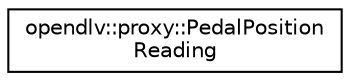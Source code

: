 digraph "Graphical Class Hierarchy"
{
 // LATEX_PDF_SIZE
  edge [fontname="Helvetica",fontsize="10",labelfontname="Helvetica",labelfontsize="10"];
  node [fontname="Helvetica",fontsize="10",shape=record];
  rankdir="LR";
  Node0 [label="opendlv::proxy::PedalPosition\lReading",height=0.2,width=0.4,color="black", fillcolor="white", style="filled",URL="$classopendlv_1_1proxy_1_1PedalPositionReading.html",tooltip=" "];
}
